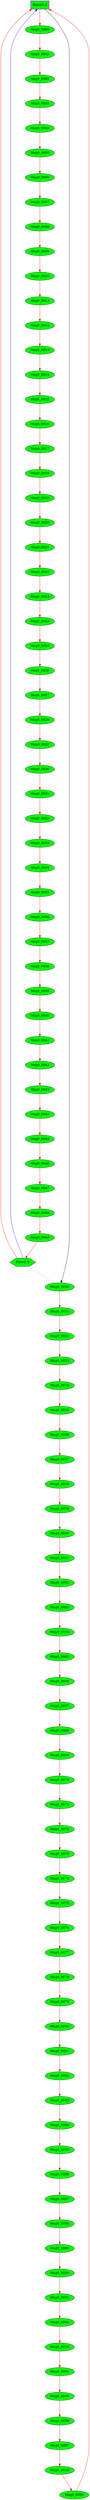 digraph G {
graph [root="Demo",rankdir   = TB, nodesep           = 0.6, mindist     = 1.0, ranksep = 1.0, overlap = false]
node [style     = "filled", fillcolor = "white", color = "black"]
Block0_0[cpu="0", flags="0x0010a107", type="block", tperiod="10000000", pattern="UNILAC100", patentry="true", patexit="true", beamproc="undefined", bpentry="false", bpexit="false", qlo="true", qhi="false", qil="false", shape     = "rectangle", fillcolor = "green", penwidth=2, color = "darkorange3", penwidth=2, color = "purple"];
Flow0_0[cpu="0", flags="0x00000104", type="flow", tvalid="0", vabs="false", prio="0", toffs="9900000", pattern="UNILAC100", patentry="false", patexit="false", beamproc="undefined", bpentry="false", bpexit="false", qty="1", shape     = "hexagon", fillcolor = "green"];
Msg0_0000[cpu="0", flags="0x00000102", type="tmsg", toffs="0", pattern="UNILAC100", patentry="false", patexit="false", beamproc="undefined", bpentry="false", bpexit="false", fid="1", gid="0", evtno="0", beamin="0", bpcstart="0", sid="0", bpid="0", reqnobeam="0", vacc="0", id="0x1000000000000000", par="0x0000000000000000", tef="0", shape     = "oval", fillcolor = "green"];
Msg0_0001[cpu="0", flags="0x00000102", type="tmsg", toffs="200000", pattern="UNILAC100", patentry="false", patexit="false", beamproc="undefined", bpentry="false", bpexit="false", fid="1", gid="0", evtno="1", beamin="0", bpcstart="0", sid="0", bpid="0", reqnobeam="0", vacc="0", id="0x1000001000000000", par="0x0000000000000001", tef="0", shape     = "oval", fillcolor = "green"];
Msg0_0002[cpu="0", flags="0x00000102", type="tmsg", toffs="400000", pattern="UNILAC100", patentry="false", patexit="false", beamproc="undefined", bpentry="false", bpexit="false", fid="1", gid="0", evtno="2", beamin="0", bpcstart="0", sid="0", bpid="0", reqnobeam="0", vacc="0", id="0x1000002000000000", par="0x0000000000000002", tef="0", shape     = "oval", fillcolor = "green"];
Msg0_0003[cpu="0", flags="0x00000102", type="tmsg", toffs="600000", pattern="UNILAC100", patentry="false", patexit="false", beamproc="undefined", bpentry="false", bpexit="false", fid="1", gid="0", evtno="3", beamin="0", bpcstart="0", sid="0", bpid="0", reqnobeam="0", vacc="0", id="0x1000003000000000", par="0x0000000000000003", tef="0", shape     = "oval", fillcolor = "green"];
Msg0_0004[cpu="0", flags="0x00000102", type="tmsg", toffs="800000", pattern="UNILAC100", patentry="false", patexit="false", beamproc="undefined", bpentry="false", bpexit="false", fid="1", gid="0", evtno="4", beamin="0", bpcstart="0", sid="0", bpid="0", reqnobeam="0", vacc="0", id="0x1000004000000000", par="0x0000000000000004", tef="0", shape     = "oval", fillcolor = "green"];
Msg0_0005[cpu="0", flags="0x00000102", type="tmsg", toffs="1000000", pattern="UNILAC100", patentry="false", patexit="false", beamproc="undefined", bpentry="false", bpexit="false", fid="1", gid="0", evtno="5", beamin="0", bpcstart="0", sid="0", bpid="0", reqnobeam="0", vacc="0", id="0x1000005000000000", par="0x0000000000000005", tef="0", shape     = "oval", fillcolor = "green"];
Msg0_0006[cpu="0", flags="0x00000102", type="tmsg", toffs="1200000", pattern="UNILAC100", patentry="false", patexit="false", beamproc="undefined", bpentry="false", bpexit="false", fid="1", gid="0", evtno="6", beamin="0", bpcstart="0", sid="0", bpid="0", reqnobeam="0", vacc="0", id="0x1000006000000000", par="0x0000000000000006", tef="0", shape     = "oval", fillcolor = "green"];
Msg0_0007[cpu="0", flags="0x00000102", type="tmsg", toffs="1400000", pattern="UNILAC100", patentry="false", patexit="false", beamproc="undefined", bpentry="false", bpexit="false", fid="1", gid="0", evtno="7", beamin="0", bpcstart="0", sid="0", bpid="0", reqnobeam="0", vacc="0", id="0x1000007000000000", par="0x0000000000000007", tef="0", shape     = "oval", fillcolor = "green"];
Msg0_0008[cpu="0", flags="0x00000102", type="tmsg", toffs="1600000", pattern="UNILAC100", patentry="false", patexit="false", beamproc="undefined", bpentry="false", bpexit="false", fid="1", gid="0", evtno="8", beamin="0", bpcstart="0", sid="0", bpid="0", reqnobeam="0", vacc="0", id="0x1000008000000000", par="0x0000000000000008", tef="0", shape     = "oval", fillcolor = "green"];
Msg0_0009[cpu="0", flags="0x00000102", type="tmsg", toffs="1800000", pattern="UNILAC100", patentry="false", patexit="false", beamproc="undefined", bpentry="false", bpexit="false", fid="1", gid="0", evtno="9", beamin="0", bpcstart="0", sid="0", bpid="0", reqnobeam="0", vacc="0", id="0x1000009000000000", par="0x0000000000000009", tef="0", shape     = "oval", fillcolor = "green"];
Msg0_0010[cpu="0", flags="0x00000102", type="tmsg", toffs="2000000", pattern="UNILAC100", patentry="false", patexit="false", beamproc="undefined", bpentry="false", bpexit="false", fid="1", gid="0", evtno="10", beamin="0", bpcstart="0", sid="0", bpid="0", reqnobeam="0", vacc="0", id="0x100000a000000000", par="0x000000000000000a", tef="0", shape     = "oval", fillcolor = "green"];
Msg0_0011[cpu="0", flags="0x00000102", type="tmsg", toffs="2200000", pattern="UNILAC100", patentry="false", patexit="false", beamproc="undefined", bpentry="false", bpexit="false", fid="1", gid="0", evtno="11", beamin="0", bpcstart="0", sid="0", bpid="0", reqnobeam="0", vacc="0", id="0x100000b000000000", par="0x000000000000000b", tef="0", shape     = "oval", fillcolor = "green"];
Msg0_0012[cpu="0", flags="0x00000102", type="tmsg", toffs="2400000", pattern="UNILAC100", patentry="false", patexit="false", beamproc="undefined", bpentry="false", bpexit="false", fid="1", gid="0", evtno="12", beamin="0", bpcstart="0", sid="0", bpid="0", reqnobeam="0", vacc="0", id="0x100000c000000000", par="0x000000000000000c", tef="0", shape     = "oval", fillcolor = "green"];
Msg0_0013[cpu="0", flags="0x00000102", type="tmsg", toffs="2600000", pattern="UNILAC100", patentry="false", patexit="false", beamproc="undefined", bpentry="false", bpexit="false", fid="1", gid="0", evtno="13", beamin="0", bpcstart="0", sid="0", bpid="0", reqnobeam="0", vacc="0", id="0x100000d000000000", par="0x000000000000000d", tef="0", shape     = "oval", fillcolor = "green"];
Msg0_0014[cpu="0", flags="0x00000102", type="tmsg", toffs="2800000", pattern="UNILAC100", patentry="false", patexit="false", beamproc="undefined", bpentry="false", bpexit="false", fid="1", gid="0", evtno="14", beamin="0", bpcstart="0", sid="0", bpid="0", reqnobeam="0", vacc="0", id="0x100000e000000000", par="0x000000000000000e", tef="0", shape     = "oval", fillcolor = "green"];
Msg0_0015[cpu="0", flags="0x00000102", type="tmsg", toffs="3000000", pattern="UNILAC100", patentry="false", patexit="false", beamproc="undefined", bpentry="false", bpexit="false", fid="1", gid="0", evtno="15", beamin="0", bpcstart="0", sid="0", bpid="0", reqnobeam="0", vacc="0", id="0x100000f000000000", par="0x000000000000000f", tef="0", shape     = "oval", fillcolor = "green"];
Msg0_0016[cpu="0", flags="0x00000102", type="tmsg", toffs="3200000", pattern="UNILAC100", patentry="false", patexit="false", beamproc="undefined", bpentry="false", bpexit="false", fid="1", gid="0", evtno="16", beamin="0", bpcstart="0", sid="0", bpid="0", reqnobeam="0", vacc="0", id="0x1000010000000000", par="0x0000000000000010", tef="0", shape     = "oval", fillcolor = "green"];
Msg0_0017[cpu="0", flags="0x00000102", type="tmsg", toffs="3400000", pattern="UNILAC100", patentry="false", patexit="false", beamproc="undefined", bpentry="false", bpexit="false", fid="1", gid="0", evtno="17", beamin="0", bpcstart="0", sid="0", bpid="0", reqnobeam="0", vacc="0", id="0x1000011000000000", par="0x0000000000000011", tef="0", shape     = "oval", fillcolor = "green"];
Msg0_0018[cpu="0", flags="0x00000102", type="tmsg", toffs="3600000", pattern="UNILAC100", patentry="false", patexit="false", beamproc="undefined", bpentry="false", bpexit="false", fid="1", gid="0", evtno="18", beamin="0", bpcstart="0", sid="0", bpid="0", reqnobeam="0", vacc="0", id="0x1000012000000000", par="0x0000000000000012", tef="0", shape     = "oval", fillcolor = "green"];
Msg0_0019[cpu="0", flags="0x00000102", type="tmsg", toffs="3800000", pattern="UNILAC100", patentry="false", patexit="false", beamproc="undefined", bpentry="false", bpexit="false", fid="1", gid="0", evtno="19", beamin="0", bpcstart="0", sid="0", bpid="0", reqnobeam="0", vacc="0", id="0x1000013000000000", par="0x0000000000000013", tef="0", shape     = "oval", fillcolor = "green"];
Msg0_0020[cpu="0", flags="0x00000102", type="tmsg", toffs="4000000", pattern="UNILAC100", patentry="false", patexit="false", beamproc="undefined", bpentry="false", bpexit="false", fid="1", gid="0", evtno="20", beamin="0", bpcstart="0", sid="0", bpid="0", reqnobeam="0", vacc="0", id="0x1000014000000000", par="0x0000000000000014", tef="0", shape     = "oval", fillcolor = "green"];
Msg0_0021[cpu="0", flags="0x00000102", type="tmsg", toffs="4200000", pattern="UNILAC100", patentry="false", patexit="false", beamproc="undefined", bpentry="false", bpexit="false", fid="1", gid="0", evtno="21", beamin="0", bpcstart="0", sid="0", bpid="0", reqnobeam="0", vacc="0", id="0x1000015000000000", par="0x0000000000000015", tef="0", shape     = "oval", fillcolor = "green"];
Msg0_0022[cpu="0", flags="0x00000102", type="tmsg", toffs="4400000", pattern="UNILAC100", patentry="false", patexit="false", beamproc="undefined", bpentry="false", bpexit="false", fid="1", gid="0", evtno="22", beamin="0", bpcstart="0", sid="0", bpid="0", reqnobeam="0", vacc="0", id="0x1000016000000000", par="0x0000000000000016", tef="0", shape     = "oval", fillcolor = "green"];
Msg0_0023[cpu="0", flags="0x00000102", type="tmsg", toffs="4600000", pattern="UNILAC100", patentry="false", patexit="false", beamproc="undefined", bpentry="false", bpexit="false", fid="1", gid="0", evtno="23", beamin="0", bpcstart="0", sid="0", bpid="0", reqnobeam="0", vacc="0", id="0x1000017000000000", par="0x0000000000000017", tef="0", shape     = "oval", fillcolor = "green"];
Msg0_0024[cpu="0", flags="0x00000102", type="tmsg", toffs="4800000", pattern="UNILAC100", patentry="false", patexit="false", beamproc="undefined", bpentry="false", bpexit="false", fid="1", gid="0", evtno="24", beamin="0", bpcstart="0", sid="0", bpid="0", reqnobeam="0", vacc="0", id="0x1000018000000000", par="0x0000000000000018", tef="0", shape     = "oval", fillcolor = "green"];
Msg0_0025[cpu="0", flags="0x00000102", type="tmsg", toffs="5000000", pattern="UNILAC100", patentry="false", patexit="false", beamproc="undefined", bpentry="false", bpexit="false", fid="1", gid="0", evtno="25", beamin="0", bpcstart="0", sid="0", bpid="0", reqnobeam="0", vacc="0", id="0x1000019000000000", par="0x0000000000000019", tef="0", shape     = "oval", fillcolor = "green"];
Msg0_0026[cpu="0", flags="0x00000102", type="tmsg", toffs="5200000", pattern="UNILAC100", patentry="false", patexit="false", beamproc="undefined", bpentry="false", bpexit="false", fid="1", gid="0", evtno="26", beamin="0", bpcstart="0", sid="0", bpid="0", reqnobeam="0", vacc="0", id="0x100001a000000000", par="0x000000000000001a", tef="0", shape     = "oval", fillcolor = "green"];
Msg0_0027[cpu="0", flags="0x00000102", type="tmsg", toffs="5400000", pattern="UNILAC100", patentry="false", patexit="false", beamproc="undefined", bpentry="false", bpexit="false", fid="1", gid="0", evtno="27", beamin="0", bpcstart="0", sid="0", bpid="0", reqnobeam="0", vacc="0", id="0x100001b000000000", par="0x000000000000001b", tef="0", shape     = "oval", fillcolor = "green"];
Msg0_0028[cpu="0", flags="0x00000102", type="tmsg", toffs="5600000", pattern="UNILAC100", patentry="false", patexit="false", beamproc="undefined", bpentry="false", bpexit="false", fid="1", gid="0", evtno="28", beamin="0", bpcstart="0", sid="0", bpid="0", reqnobeam="0", vacc="0", id="0x100001c000000000", par="0x000000000000001c", tef="0", shape     = "oval", fillcolor = "green"];
Msg0_0029[cpu="0", flags="0x00000102", type="tmsg", toffs="5800000", pattern="UNILAC100", patentry="false", patexit="false", beamproc="undefined", bpentry="false", bpexit="false", fid="1", gid="0", evtno="29", beamin="0", bpcstart="0", sid="0", bpid="0", reqnobeam="0", vacc="0", id="0x100001d000000000", par="0x000000000000001d", tef="0", shape     = "oval", fillcolor = "green"];
Msg0_0030[cpu="0", flags="0x00000102", type="tmsg", toffs="6000000", pattern="UNILAC100", patentry="false", patexit="false", beamproc="undefined", bpentry="false", bpexit="false", fid="1", gid="0", evtno="30", beamin="0", bpcstart="0", sid="0", bpid="0", reqnobeam="0", vacc="0", id="0x100001e000000000", par="0x000000000000001e", tef="0", shape     = "oval", fillcolor = "green"];
Msg0_0031[cpu="0", flags="0x00000102", type="tmsg", toffs="6200000", pattern="UNILAC100", patentry="false", patexit="false", beamproc="undefined", bpentry="false", bpexit="false", fid="1", gid="0", evtno="31", beamin="0", bpcstart="0", sid="0", bpid="0", reqnobeam="0", vacc="0", id="0x100001f000000000", par="0x000000000000001f", tef="0", shape     = "oval", fillcolor = "green"];
Msg0_0032[cpu="0", flags="0x00000102", type="tmsg", toffs="6400000", pattern="UNILAC100", patentry="false", patexit="false", beamproc="undefined", bpentry="false", bpexit="false", fid="1", gid="0", evtno="32", beamin="0", bpcstart="0", sid="0", bpid="0", reqnobeam="0", vacc="0", id="0x1000020000000000", par="0x0000000000000020", tef="0", shape     = "oval", fillcolor = "green"];
Msg0_0033[cpu="0", flags="0x00000102", type="tmsg", toffs="6600000", pattern="UNILAC100", patentry="false", patexit="false", beamproc="undefined", bpentry="false", bpexit="false", fid="1", gid="0", evtno="33", beamin="0", bpcstart="0", sid="0", bpid="0", reqnobeam="0", vacc="0", id="0x1000021000000000", par="0x0000000000000021", tef="0", shape     = "oval", fillcolor = "green"];
Msg0_0034[cpu="0", flags="0x00000102", type="tmsg", toffs="6800000", pattern="UNILAC100", patentry="false", patexit="false", beamproc="undefined", bpentry="false", bpexit="false", fid="1", gid="0", evtno="34", beamin="0", bpcstart="0", sid="0", bpid="0", reqnobeam="0", vacc="0", id="0x1000022000000000", par="0x0000000000000022", tef="0", shape     = "oval", fillcolor = "green"];
Msg0_0035[cpu="0", flags="0x00000102", type="tmsg", toffs="7000000", pattern="UNILAC100", patentry="false", patexit="false", beamproc="undefined", bpentry="false", bpexit="false", fid="1", gid="0", evtno="35", beamin="0", bpcstart="0", sid="0", bpid="0", reqnobeam="0", vacc="0", id="0x1000023000000000", par="0x0000000000000023", tef="0", shape     = "oval", fillcolor = "green"];
Msg0_0036[cpu="0", flags="0x00000102", type="tmsg", toffs="7200000", pattern="UNILAC100", patentry="false", patexit="false", beamproc="undefined", bpentry="false", bpexit="false", fid="1", gid="0", evtno="36", beamin="0", bpcstart="0", sid="0", bpid="0", reqnobeam="0", vacc="0", id="0x1000024000000000", par="0x0000000000000024", tef="0", shape     = "oval", fillcolor = "green"];
Msg0_0037[cpu="0", flags="0x00000102", type="tmsg", toffs="7400000", pattern="UNILAC100", patentry="false", patexit="false", beamproc="undefined", bpentry="false", bpexit="false", fid="1", gid="0", evtno="37", beamin="0", bpcstart="0", sid="0", bpid="0", reqnobeam="0", vacc="0", id="0x1000025000000000", par="0x0000000000000025", tef="0", shape     = "oval", fillcolor = "green"];
Msg0_0038[cpu="0", flags="0x00000102", type="tmsg", toffs="7600000", pattern="UNILAC100", patentry="false", patexit="false", beamproc="undefined", bpentry="false", bpexit="false", fid="1", gid="0", evtno="38", beamin="0", bpcstart="0", sid="0", bpid="0", reqnobeam="0", vacc="0", id="0x1000026000000000", par="0x0000000000000026", tef="0", shape     = "oval", fillcolor = "green"];
Msg0_0039[cpu="0", flags="0x00000102", type="tmsg", toffs="7800000", pattern="UNILAC100", patentry="false", patexit="false", beamproc="undefined", bpentry="false", bpexit="false", fid="1", gid="0", evtno="39", beamin="0", bpcstart="0", sid="0", bpid="0", reqnobeam="0", vacc="0", id="0x1000027000000000", par="0x0000000000000027", tef="0", shape     = "oval", fillcolor = "green"];
Msg0_0040[cpu="0", flags="0x00000102", type="tmsg", toffs="8000000", pattern="UNILAC100", patentry="false", patexit="false", beamproc="undefined", bpentry="false", bpexit="false", fid="1", gid="0", evtno="40", beamin="0", bpcstart="0", sid="0", bpid="0", reqnobeam="0", vacc="0", id="0x1000028000000000", par="0x0000000000000028", tef="0", shape     = "oval", fillcolor = "green"];
Msg0_0041[cpu="0", flags="0x00000102", type="tmsg", toffs="8200000", pattern="UNILAC100", patentry="false", patexit="false", beamproc="undefined", bpentry="false", bpexit="false", fid="1", gid="0", evtno="41", beamin="0", bpcstart="0", sid="0", bpid="0", reqnobeam="0", vacc="0", id="0x1000029000000000", par="0x0000000000000029", tef="0", shape     = "oval", fillcolor = "green"];
Msg0_0042[cpu="0", flags="0x00000102", type="tmsg", toffs="8400000", pattern="UNILAC100", patentry="false", patexit="false", beamproc="undefined", bpentry="false", bpexit="false", fid="1", gid="0", evtno="42", beamin="0", bpcstart="0", sid="0", bpid="0", reqnobeam="0", vacc="0", id="0x100002a000000000", par="0x000000000000002a", tef="0", shape     = "oval", fillcolor = "green"];
Msg0_0043[cpu="0", flags="0x00000102", type="tmsg", toffs="8600000", pattern="UNILAC100", patentry="false", patexit="false", beamproc="undefined", bpentry="false", bpexit="false", fid="1", gid="0", evtno="43", beamin="0", bpcstart="0", sid="0", bpid="0", reqnobeam="0", vacc="0", id="0x100002b000000000", par="0x000000000000002b", tef="0", shape     = "oval", fillcolor = "green"];
Msg0_0044[cpu="0", flags="0x00000102", type="tmsg", toffs="8800000", pattern="UNILAC100", patentry="false", patexit="false", beamproc="undefined", bpentry="false", bpexit="false", fid="1", gid="0", evtno="44", beamin="0", bpcstart="0", sid="0", bpid="0", reqnobeam="0", vacc="0", id="0x100002c000000000", par="0x000000000000002c", tef="0", shape     = "oval", fillcolor = "green"];
Msg0_0045[cpu="0", flags="0x00000102", type="tmsg", toffs="9000000", pattern="UNILAC100", patentry="false", patexit="false", beamproc="undefined", bpentry="false", bpexit="false", fid="1", gid="0", evtno="45", beamin="0", bpcstart="0", sid="0", bpid="0", reqnobeam="0", vacc="0", id="0x100002d000000000", par="0x000000000000002d", tef="0", shape     = "oval", fillcolor = "green"];
Msg0_0046[cpu="0", flags="0x00000102", type="tmsg", toffs="9200000", pattern="UNILAC100", patentry="false", patexit="false", beamproc="undefined", bpentry="false", bpexit="false", fid="1", gid="0", evtno="46", beamin="0", bpcstart="0", sid="0", bpid="0", reqnobeam="0", vacc="0", id="0x100002e000000000", par="0x000000000000002e", tef="0", shape     = "oval", fillcolor = "green"];
Msg0_0047[cpu="0", flags="0x00000102", type="tmsg", toffs="9400000", pattern="UNILAC100", patentry="false", patexit="false", beamproc="undefined", bpentry="false", bpexit="false", fid="1", gid="0", evtno="47", beamin="0", bpcstart="0", sid="0", bpid="0", reqnobeam="0", vacc="0", id="0x100002f000000000", par="0x000000000000002f", tef="0", shape     = "oval", fillcolor = "green"];
Msg0_0048[cpu="0", flags="0x00000102", type="tmsg", toffs="9600000", pattern="UNILAC100", patentry="false", patexit="false", beamproc="undefined", bpentry="false", bpexit="false", fid="1", gid="0", evtno="48", beamin="0", bpcstart="0", sid="0", bpid="0", reqnobeam="0", vacc="0", id="0x1000030000000000", par="0x0000000000000030", tef="0", shape     = "oval", fillcolor = "green"];
Msg0_0049[cpu="0", flags="0x00000102", type="tmsg", toffs="9800000", pattern="UNILAC100", patentry="false", patexit="false", beamproc="undefined", bpentry="false", bpexit="false", fid="1", gid="0", evtno="49", beamin="0", bpcstart="0", sid="0", bpid="0", reqnobeam="0", vacc="0", id="0x1000031000000000", par="0x0000000000000031", tef="0", shape     = "oval", fillcolor = "green"];
Msg0_0050[cpu="0", flags="0x00000102", type="tmsg", toffs="0", pattern="UNILAC100", patentry="false", patexit="false", beamproc="undefined", bpentry="false", bpexit="false", fid="1", gid="0", evtno="50", beamin="0", bpcstart="0", sid="0", bpid="0", reqnobeam="0", vacc="0", id="0x1000032000000000", par="0x0000000000000032", tef="0", shape     = "oval", fillcolor = "green"];
Msg0_0051[cpu="0", flags="0x00000102", type="tmsg", toffs="200000", pattern="UNILAC100", patentry="false", patexit="false", beamproc="undefined", bpentry="false", bpexit="false", fid="1", gid="0", evtno="51", beamin="0", bpcstart="0", sid="0", bpid="0", reqnobeam="0", vacc="0", id="0x1000033000000000", par="0x0000000000000033", tef="0", shape     = "oval", fillcolor = "green"];
Msg0_0052[cpu="0", flags="0x00000102", type="tmsg", toffs="400000", pattern="UNILAC100", patentry="false", patexit="false", beamproc="undefined", bpentry="false", bpexit="false", fid="1", gid="0", evtno="52", beamin="0", bpcstart="0", sid="0", bpid="0", reqnobeam="0", vacc="0", id="0x1000034000000000", par="0x0000000000000034", tef="0", shape     = "oval", fillcolor = "green"];
Msg0_0053[cpu="0", flags="0x00000102", type="tmsg", toffs="600000", pattern="UNILAC100", patentry="false", patexit="false", beamproc="undefined", bpentry="false", bpexit="false", fid="1", gid="0", evtno="53", beamin="0", bpcstart="0", sid="0", bpid="0", reqnobeam="0", vacc="0", id="0x1000035000000000", par="0x0000000000000035", tef="0", shape     = "oval", fillcolor = "green"];
Msg0_0054[cpu="0", flags="0x00000102", type="tmsg", toffs="800000", pattern="UNILAC100", patentry="false", patexit="false", beamproc="undefined", bpentry="false", bpexit="false", fid="1", gid="0", evtno="54", beamin="0", bpcstart="0", sid="0", bpid="0", reqnobeam="0", vacc="0", id="0x1000036000000000", par="0x0000000000000036", tef="0", shape     = "oval", fillcolor = "green"];
Msg0_0055[cpu="0", flags="0x00000102", type="tmsg", toffs="1000000", pattern="UNILAC100", patentry="false", patexit="false", beamproc="undefined", bpentry="false", bpexit="false", fid="1", gid="0", evtno="55", beamin="0", bpcstart="0", sid="0", bpid="0", reqnobeam="0", vacc="0", id="0x1000037000000000", par="0x0000000000000037", tef="0", shape     = "oval", fillcolor = "green"];
Msg0_0056[cpu="0", flags="0x00000102", type="tmsg", toffs="1200000", pattern="UNILAC100", patentry="false", patexit="false", beamproc="undefined", bpentry="false", bpexit="false", fid="1", gid="0", evtno="56", beamin="0", bpcstart="0", sid="0", bpid="0", reqnobeam="0", vacc="0", id="0x1000038000000000", par="0x0000000000000038", tef="0", shape     = "oval", fillcolor = "green"];
Msg0_0057[cpu="0", flags="0x00000102", type="tmsg", toffs="1400000", pattern="UNILAC100", patentry="false", patexit="false", beamproc="undefined", bpentry="false", bpexit="false", fid="1", gid="0", evtno="57", beamin="0", bpcstart="0", sid="0", bpid="0", reqnobeam="0", vacc="0", id="0x1000039000000000", par="0x0000000000000039", tef="0", shape     = "oval", fillcolor = "green"];
Msg0_0058[cpu="0", flags="0x00000102", type="tmsg", toffs="1600000", pattern="UNILAC100", patentry="false", patexit="false", beamproc="undefined", bpentry="false", bpexit="false", fid="1", gid="0", evtno="58", beamin="0", bpcstart="0", sid="0", bpid="0", reqnobeam="0", vacc="0", id="0x100003a000000000", par="0x000000000000003a", tef="0", shape     = "oval", fillcolor = "green"];
Msg0_0059[cpu="0", flags="0x00000102", type="tmsg", toffs="1800000", pattern="UNILAC100", patentry="false", patexit="false", beamproc="undefined", bpentry="false", bpexit="false", fid="1", gid="0", evtno="59", beamin="0", bpcstart="0", sid="0", bpid="0", reqnobeam="0", vacc="0", id="0x100003b000000000", par="0x000000000000003b", tef="0", shape     = "oval", fillcolor = "green"];
Msg0_0060[cpu="0", flags="0x00000102", type="tmsg", toffs="2000000", pattern="UNILAC100", patentry="false", patexit="false", beamproc="undefined", bpentry="false", bpexit="false", fid="1", gid="0", evtno="60", beamin="0", bpcstart="0", sid="0", bpid="0", reqnobeam="0", vacc="0", id="0x100003c000000000", par="0x000000000000003c", tef="0", shape     = "oval", fillcolor = "green"];
Msg0_0061[cpu="0", flags="0x00000102", type="tmsg", toffs="2200000", pattern="UNILAC100", patentry="false", patexit="false", beamproc="undefined", bpentry="false", bpexit="false", fid="1", gid="0", evtno="61", beamin="0", bpcstart="0", sid="0", bpid="0", reqnobeam="0", vacc="0", id="0x100003d000000000", par="0x000000000000003d", tef="0", shape     = "oval", fillcolor = "green"];
Msg0_0062[cpu="0", flags="0x00000102", type="tmsg", toffs="2400000", pattern="UNILAC100", patentry="false", patexit="false", beamproc="undefined", bpentry="false", bpexit="false", fid="1", gid="0", evtno="62", beamin="0", bpcstart="0", sid="0", bpid="0", reqnobeam="0", vacc="0", id="0x100003e000000000", par="0x000000000000003e", tef="0", shape     = "oval", fillcolor = "green"];
Msg0_0063[cpu="0", flags="0x00000102", type="tmsg", toffs="2600000", pattern="UNILAC100", patentry="false", patexit="false", beamproc="undefined", bpentry="false", bpexit="false", fid="1", gid="0", evtno="63", beamin="0", bpcstart="0", sid="0", bpid="0", reqnobeam="0", vacc="0", id="0x100003f000000000", par="0x000000000000003f", tef="0", shape     = "oval", fillcolor = "green"];
Msg0_0064[cpu="0", flags="0x00000102", type="tmsg", toffs="2800000", pattern="UNILAC100", patentry="false", patexit="false", beamproc="undefined", bpentry="false", bpexit="false", fid="1", gid="0", evtno="64", beamin="0", bpcstart="0", sid="0", bpid="0", reqnobeam="0", vacc="0", id="0x1000040000000000", par="0x0000000000000040", tef="0", shape     = "oval", fillcolor = "green"];
Msg0_0065[cpu="0", flags="0x00000102", type="tmsg", toffs="3000000", pattern="UNILAC100", patentry="false", patexit="false", beamproc="undefined", bpentry="false", bpexit="false", fid="1", gid="0", evtno="65", beamin="0", bpcstart="0", sid="0", bpid="0", reqnobeam="0", vacc="0", id="0x1000041000000000", par="0x0000000000000041", tef="0", shape     = "oval", fillcolor = "green"];
Msg0_0066[cpu="0", flags="0x00000102", type="tmsg", toffs="3200000", pattern="UNILAC100", patentry="false", patexit="false", beamproc="undefined", bpentry="false", bpexit="false", fid="1", gid="0", evtno="66", beamin="0", bpcstart="0", sid="0", bpid="0", reqnobeam="0", vacc="0", id="0x1000042000000000", par="0x0000000000000042", tef="0", shape     = "oval", fillcolor = "green"];
Msg0_0067[cpu="0", flags="0x00000102", type="tmsg", toffs="3400000", pattern="UNILAC100", patentry="false", patexit="false", beamproc="undefined", bpentry="false", bpexit="false", fid="1", gid="0", evtno="67", beamin="0", bpcstart="0", sid="0", bpid="0", reqnobeam="0", vacc="0", id="0x1000043000000000", par="0x0000000000000043", tef="0", shape     = "oval", fillcolor = "green"];
Msg0_0068[cpu="0", flags="0x00000102", type="tmsg", toffs="3600000", pattern="UNILAC100", patentry="false", patexit="false", beamproc="undefined", bpentry="false", bpexit="false", fid="1", gid="0", evtno="68", beamin="0", bpcstart="0", sid="0", bpid="0", reqnobeam="0", vacc="0", id="0x1000044000000000", par="0x0000000000000044", tef="0", shape     = "oval", fillcolor = "green"];
Msg0_0069[cpu="0", flags="0x00000102", type="tmsg", toffs="3800000", pattern="UNILAC100", patentry="false", patexit="false", beamproc="undefined", bpentry="false", bpexit="false", fid="1", gid="0", evtno="69", beamin="0", bpcstart="0", sid="0", bpid="0", reqnobeam="0", vacc="0", id="0x1000045000000000", par="0x0000000000000045", tef="0", shape     = "oval", fillcolor = "green"];
Msg0_0070[cpu="0", flags="0x00000102", type="tmsg", toffs="4000000", pattern="UNILAC100", patentry="false", patexit="false", beamproc="undefined", bpentry="false", bpexit="false", fid="1", gid="0", evtno="70", beamin="0", bpcstart="0", sid="0", bpid="0", reqnobeam="0", vacc="0", id="0x1000046000000000", par="0x0000000000000046", tef="0", shape     = "oval", fillcolor = "green"];
Msg0_0071[cpu="0", flags="0x00000102", type="tmsg", toffs="4200000", pattern="UNILAC100", patentry="false", patexit="false", beamproc="undefined", bpentry="false", bpexit="false", fid="1", gid="0", evtno="71", beamin="0", bpcstart="0", sid="0", bpid="0", reqnobeam="0", vacc="0", id="0x1000047000000000", par="0x0000000000000047", tef="0", shape     = "oval", fillcolor = "green"];
Msg0_0072[cpu="0", flags="0x00000102", type="tmsg", toffs="4400000", pattern="UNILAC100", patentry="false", patexit="false", beamproc="undefined", bpentry="false", bpexit="false", fid="1", gid="0", evtno="72", beamin="0", bpcstart="0", sid="0", bpid="0", reqnobeam="0", vacc="0", id="0x1000048000000000", par="0x0000000000000048", tef="0", shape     = "oval", fillcolor = "green"];
Msg0_0073[cpu="0", flags="0x00000102", type="tmsg", toffs="4600000", pattern="UNILAC100", patentry="false", patexit="false", beamproc="undefined", bpentry="false", bpexit="false", fid="1", gid="0", evtno="73", beamin="0", bpcstart="0", sid="0", bpid="0", reqnobeam="0", vacc="0", id="0x1000049000000000", par="0x0000000000000049", tef="0", shape     = "oval", fillcolor = "green"];
Msg0_0074[cpu="0", flags="0x00000102", type="tmsg", toffs="4800000", pattern="UNILAC100", patentry="false", patexit="false", beamproc="undefined", bpentry="false", bpexit="false", fid="1", gid="0", evtno="74", beamin="0", bpcstart="0", sid="0", bpid="0", reqnobeam="0", vacc="0", id="0x100004a000000000", par="0x000000000000004a", tef="0", shape     = "oval", fillcolor = "green"];
Msg0_0075[cpu="0", flags="0x00000102", type="tmsg", toffs="5000000", pattern="UNILAC100", patentry="false", patexit="false", beamproc="undefined", bpentry="false", bpexit="false", fid="1", gid="0", evtno="75", beamin="0", bpcstart="0", sid="0", bpid="0", reqnobeam="0", vacc="0", id="0x100004b000000000", par="0x000000000000004b", tef="0", shape     = "oval", fillcolor = "green"];
Msg0_0076[cpu="0", flags="0x00000102", type="tmsg", toffs="5200000", pattern="UNILAC100", patentry="false", patexit="false", beamproc="undefined", bpentry="false", bpexit="false", fid="1", gid="0", evtno="76", beamin="0", bpcstart="0", sid="0", bpid="0", reqnobeam="0", vacc="0", id="0x100004c000000000", par="0x000000000000004c", tef="0", shape     = "oval", fillcolor = "green"];
Msg0_0077[cpu="0", flags="0x00000102", type="tmsg", toffs="5400000", pattern="UNILAC100", patentry="false", patexit="false", beamproc="undefined", bpentry="false", bpexit="false", fid="1", gid="0", evtno="77", beamin="0", bpcstart="0", sid="0", bpid="0", reqnobeam="0", vacc="0", id="0x100004d000000000", par="0x000000000000004d", tef="0", shape     = "oval", fillcolor = "green"];
Msg0_0078[cpu="0", flags="0x00000102", type="tmsg", toffs="5600000", pattern="UNILAC100", patentry="false", patexit="false", beamproc="undefined", bpentry="false", bpexit="false", fid="1", gid="0", evtno="78", beamin="0", bpcstart="0", sid="0", bpid="0", reqnobeam="0", vacc="0", id="0x100004e000000000", par="0x000000000000004e", tef="0", shape     = "oval", fillcolor = "green"];
Msg0_0079[cpu="0", flags="0x00000102", type="tmsg", toffs="5800000", pattern="UNILAC100", patentry="false", patexit="false", beamproc="undefined", bpentry="false", bpexit="false", fid="1", gid="0", evtno="79", beamin="0", bpcstart="0", sid="0", bpid="0", reqnobeam="0", vacc="0", id="0x100004f000000000", par="0x000000000000004f", tef="0", shape     = "oval", fillcolor = "green"];
Msg0_0080[cpu="0", flags="0x00000102", type="tmsg", toffs="6000000", pattern="UNILAC100", patentry="false", patexit="false", beamproc="undefined", bpentry="false", bpexit="false", fid="1", gid="0", evtno="80", beamin="0", bpcstart="0", sid="0", bpid="0", reqnobeam="0", vacc="0", id="0x1000050000000000", par="0x0000000000000050", tef="0", shape     = "oval", fillcolor = "green"];
Msg0_0081[cpu="0", flags="0x00000102", type="tmsg", toffs="6200000", pattern="UNILAC100", patentry="false", patexit="false", beamproc="undefined", bpentry="false", bpexit="false", fid="1", gid="0", evtno="81", beamin="0", bpcstart="0", sid="0", bpid="0", reqnobeam="0", vacc="0", id="0x1000051000000000", par="0x0000000000000051", tef="0", shape     = "oval", fillcolor = "green"];
Msg0_0082[cpu="0", flags="0x00000102", type="tmsg", toffs="6400000", pattern="UNILAC100", patentry="false", patexit="false", beamproc="undefined", bpentry="false", bpexit="false", fid="1", gid="0", evtno="82", beamin="0", bpcstart="0", sid="0", bpid="0", reqnobeam="0", vacc="0", id="0x1000052000000000", par="0x0000000000000052", tef="0", shape     = "oval", fillcolor = "green"];
Msg0_0083[cpu="0", flags="0x00000102", type="tmsg", toffs="6600000", pattern="UNILAC100", patentry="false", patexit="false", beamproc="undefined", bpentry="false", bpexit="false", fid="1", gid="0", evtno="83", beamin="0", bpcstart="0", sid="0", bpid="0", reqnobeam="0", vacc="0", id="0x1000053000000000", par="0x0000000000000053", tef="0", shape     = "oval", fillcolor = "green"];
Msg0_0084[cpu="0", flags="0x00000102", type="tmsg", toffs="6800000", pattern="UNILAC100", patentry="false", patexit="false", beamproc="undefined", bpentry="false", bpexit="false", fid="1", gid="0", evtno="84", beamin="0", bpcstart="0", sid="0", bpid="0", reqnobeam="0", vacc="0", id="0x1000054000000000", par="0x0000000000000054", tef="0", shape     = "oval", fillcolor = "green"];
Msg0_0085[cpu="0", flags="0x00000102", type="tmsg", toffs="7000000", pattern="UNILAC100", patentry="false", patexit="false", beamproc="undefined", bpentry="false", bpexit="false", fid="1", gid="0", evtno="85", beamin="0", bpcstart="0", sid="0", bpid="0", reqnobeam="0", vacc="0", id="0x1000055000000000", par="0x0000000000000055", tef="0", shape     = "oval", fillcolor = "green"];
Msg0_0086[cpu="0", flags="0x00000102", type="tmsg", toffs="7200000", pattern="UNILAC100", patentry="false", patexit="false", beamproc="undefined", bpentry="false", bpexit="false", fid="1", gid="0", evtno="86", beamin="0", bpcstart="0", sid="0", bpid="0", reqnobeam="0", vacc="0", id="0x1000056000000000", par="0x0000000000000056", tef="0", shape     = "oval", fillcolor = "green"];
Msg0_0087[cpu="0", flags="0x00000102", type="tmsg", toffs="7400000", pattern="UNILAC100", patentry="false", patexit="false", beamproc="undefined", bpentry="false", bpexit="false", fid="1", gid="0", evtno="87", beamin="0", bpcstart="0", sid="0", bpid="0", reqnobeam="0", vacc="0", id="0x1000057000000000", par="0x0000000000000057", tef="0", shape     = "oval", fillcolor = "green"];
Msg0_0088[cpu="0", flags="0x00000102", type="tmsg", toffs="7600000", pattern="UNILAC100", patentry="false", patexit="false", beamproc="undefined", bpentry="false", bpexit="false", fid="1", gid="0", evtno="88", beamin="0", bpcstart="0", sid="0", bpid="0", reqnobeam="0", vacc="0", id="0x1000058000000000", par="0x0000000000000058", tef="0", shape     = "oval", fillcolor = "green"];
Msg0_0089[cpu="0", flags="0x00000102", type="tmsg", toffs="7800000", pattern="UNILAC100", patentry="false", patexit="false", beamproc="undefined", bpentry="false", bpexit="false", fid="1", gid="0", evtno="89", beamin="0", bpcstart="0", sid="0", bpid="0", reqnobeam="0", vacc="0", id="0x1000059000000000", par="0x0000000000000059", tef="0", shape     = "oval", fillcolor = "green"];
Msg0_0090[cpu="0", flags="0x00000102", type="tmsg", toffs="8000000", pattern="UNILAC100", patentry="false", patexit="false", beamproc="undefined", bpentry="false", bpexit="false", fid="1", gid="0", evtno="90", beamin="0", bpcstart="0", sid="0", bpid="0", reqnobeam="0", vacc="0", id="0x100005a000000000", par="0x000000000000005a", tef="0", shape     = "oval", fillcolor = "green"];
Msg0_0091[cpu="0", flags="0x00000102", type="tmsg", toffs="8200000", pattern="UNILAC100", patentry="false", patexit="false", beamproc="undefined", bpentry="false", bpexit="false", fid="1", gid="0", evtno="91", beamin="0", bpcstart="0", sid="0", bpid="0", reqnobeam="0", vacc="0", id="0x100005b000000000", par="0x000000000000005b", tef="0", shape     = "oval", fillcolor = "green"];
Msg0_0092[cpu="0", flags="0x00000102", type="tmsg", toffs="8400000", pattern="UNILAC100", patentry="false", patexit="false", beamproc="undefined", bpentry="false", bpexit="false", fid="1", gid="0", evtno="92", beamin="0", bpcstart="0", sid="0", bpid="0", reqnobeam="0", vacc="0", id="0x100005c000000000", par="0x000000000000005c", tef="0", shape     = "oval", fillcolor = "green"];
Msg0_0093[cpu="0", flags="0x00000102", type="tmsg", toffs="8600000", pattern="UNILAC100", patentry="false", patexit="false", beamproc="undefined", bpentry="false", bpexit="false", fid="1", gid="0", evtno="93", beamin="0", bpcstart="0", sid="0", bpid="0", reqnobeam="0", vacc="0", id="0x100005d000000000", par="0x000000000000005d", tef="0", shape     = "oval", fillcolor = "green"];
Msg0_0094[cpu="0", flags="0x00000102", type="tmsg", toffs="8800000", pattern="UNILAC100", patentry="false", patexit="false", beamproc="undefined", bpentry="false", bpexit="false", fid="1", gid="0", evtno="94", beamin="0", bpcstart="0", sid="0", bpid="0", reqnobeam="0", vacc="0", id="0x100005e000000000", par="0x000000000000005e", tef="0", shape     = "oval", fillcolor = "green"];
Msg0_0095[cpu="0", flags="0x00000102", type="tmsg", toffs="9000000", pattern="UNILAC100", patentry="false", patexit="false", beamproc="undefined", bpentry="false", bpexit="false", fid="1", gid="0", evtno="95", beamin="0", bpcstart="0", sid="0", bpid="0", reqnobeam="0", vacc="0", id="0x100005f000000000", par="0x000000000000005f", tef="0", shape     = "oval", fillcolor = "green"];
Msg0_0096[cpu="0", flags="0x00000102", type="tmsg", toffs="9200000", pattern="UNILAC100", patentry="false", patexit="false", beamproc="undefined", bpentry="false", bpexit="false", fid="1", gid="0", evtno="96", beamin="0", bpcstart="0", sid="0", bpid="0", reqnobeam="0", vacc="0", id="0x1000060000000000", par="0x0000000000000060", tef="0", shape     = "oval", fillcolor = "green"];
Msg0_0097[cpu="0", flags="0x00000102", type="tmsg", toffs="9400000", pattern="UNILAC100", patentry="false", patexit="false", beamproc="undefined", bpentry="false", bpexit="false", fid="1", gid="0", evtno="97", beamin="0", bpcstart="0", sid="0", bpid="0", reqnobeam="0", vacc="0", id="0x1000061000000000", par="0x0000000000000061", tef="0", shape     = "oval", fillcolor = "green"];
Msg0_0098[cpu="0", flags="0x00000102", type="tmsg", toffs="9600000", pattern="UNILAC100", patentry="false", patexit="false", beamproc="undefined", bpentry="false", bpexit="false", fid="1", gid="0", evtno="98", beamin="0", bpcstart="0", sid="0", bpid="0", reqnobeam="0", vacc="0", id="0x1000062000000000", par="0x0000000000000062", tef="0", shape     = "oval", fillcolor = "green"];
Msg0_0099[cpu="0", flags="0x00000102", type="tmsg", toffs="9800000", pattern="UNILAC100", patentry="false", patexit="false", beamproc="undefined", bpentry="false", bpexit="false", fid="1", gid="0", evtno="99", beamin="0", bpcstart="0", sid="0", bpid="0", reqnobeam="0", vacc="0", id="0x1000063000000000", par="0x0000000000000063", tef="0", shape     = "oval", fillcolor = "green"];
Msg0_0093->Msg0_0094 [type="defdst", color = "red"];
Msg0_0090->Msg0_0091 [type="defdst", color = "red"];
Msg0_0089->Msg0_0090 [type="defdst", color = "red"];
Msg0_0088->Msg0_0089 [type="defdst", color = "red"];
Msg0_0021->Msg0_0022 [type="defdst", color = "red"];
Msg0_0087->Msg0_0088 [type="defdst", color = "red"];
Msg0_0020->Msg0_0021 [type="defdst", color = "red"];
Msg0_0086->Msg0_0087 [type="defdst", color = "red"];
Msg0_0004->Msg0_0005 [type="defdst", color = "red"];
Flow0_0->Block0_0 [type="defdst", color = "red"];
Flow0_0->Block0_0 [type="target", color = "blue"];
Flow0_0->Msg0_0050 [type="flowdst", color = "pink"];
Msg0_0085->Msg0_0086 [type="defdst", color = "red"];
Msg0_0007->Msg0_0008 [type="defdst", color = "red"];
Msg0_0084->Msg0_0085 [type="defdst", color = "red"];
Msg0_0005->Msg0_0006 [type="defdst", color = "red"];
Msg0_0082->Msg0_0083 [type="defdst", color = "red"];
Msg0_0081->Msg0_0082 [type="defdst", color = "red"];
Msg0_0003->Msg0_0004 [type="defdst", color = "red"];
Msg0_0080->Msg0_0081 [type="defdst", color = "red"];
Msg0_0051->Msg0_0052 [type="defdst", color = "red"];
Msg0_0079->Msg0_0080 [type="defdst", color = "red"];
Msg0_0039->Msg0_0040 [type="defdst", color = "red"];
Msg0_0050->Msg0_0051 [type="defdst", color = "red"];
Msg0_0078->Msg0_0079 [type="defdst", color = "red"];
Msg0_0075->Msg0_0076 [type="defdst", color = "red"];
Msg0_0074->Msg0_0075 [type="defdst", color = "red"];
Msg0_0096->Msg0_0097 [type="defdst", color = "red"];
Msg0_0073->Msg0_0074 [type="defdst", color = "red"];
Msg0_0092->Msg0_0093 [type="defdst", color = "red"];
Msg0_0099->Block0_0 [type="defdst", color = "red"];
Msg0_0072->Msg0_0073 [type="defdst", color = "red"];
Msg0_0098->Msg0_0099 [type="defdst", color = "red"];
Msg0_0059->Msg0_0060 [type="defdst", color = "red"];
Msg0_0071->Msg0_0072 [type="defdst", color = "red"];
Msg0_0094->Msg0_0095 [type="defdst", color = "red"];
Msg0_0069->Msg0_0070 [type="defdst", color = "red"];
Msg0_0068->Msg0_0069 [type="defdst", color = "red"];
Msg0_0076->Msg0_0077 [type="defdst", color = "red"];
Msg0_0065->Msg0_0066 [type="defdst", color = "red"];
Msg0_0091->Msg0_0092 [type="defdst", color = "red"];
Msg0_0064->Msg0_0065 [type="defdst", color = "red"];
Msg0_0063->Msg0_0064 [type="defdst", color = "red"];
Msg0_0062->Msg0_0063 [type="defdst", color = "red"];
Msg0_0061->Msg0_0062 [type="defdst", color = "red"];
Msg0_0060->Msg0_0061 [type="defdst", color = "red"];
Msg0_0056->Msg0_0057 [type="defdst", color = "red"];
Msg0_0055->Msg0_0056 [type="defdst", color = "red"];
Msg0_0045->Msg0_0046 [type="defdst", color = "red"];
Msg0_0000->Msg0_0001 [type="defdst", color = "red"];
Msg0_0028->Msg0_0029 [type="defdst", color = "red"];
Msg0_0002->Msg0_0003 [type="defdst", color = "red"];
Msg0_0083->Msg0_0084 [type="defdst", color = "red"];
Msg0_0001->Msg0_0002 [type="defdst", color = "red"];
Msg0_0008->Msg0_0009 [type="defdst", color = "red"];
Msg0_0049->Flow0_0 [type="defdst", color = "red"];
Msg0_0038->Msg0_0039 [type="defdst", color = "red"];
Msg0_0053->Msg0_0054 [type="defdst", color = "red"];
Msg0_0016->Msg0_0017 [type="defdst", color = "red"];
Msg0_0014->Msg0_0015 [type="defdst", color = "red"];
Msg0_0006->Msg0_0007 [type="defdst", color = "red"];
Msg0_0027->Msg0_0028 [type="defdst", color = "red"];
Msg0_0048->Msg0_0049 [type="defdst", color = "red"];
Msg0_0017->Msg0_0018 [type="defdst", color = "red"];
Msg0_0047->Msg0_0048 [type="defdst", color = "red"];
Msg0_0066->Msg0_0067 [type="defdst", color = "red"];
Msg0_0058->Msg0_0059 [type="defdst", color = "red"];
Msg0_0070->Msg0_0071 [type="defdst", color = "red"];
Msg0_0044->Msg0_0045 [type="defdst", color = "red"];
Msg0_0009->Msg0_0010 [type="defdst", color = "red"];
Msg0_0067->Msg0_0068 [type="defdst", color = "red"];
Msg0_0077->Msg0_0078 [type="defdst", color = "red"];
Msg0_0010->Msg0_0011 [type="defdst", color = "red"];
Msg0_0011->Msg0_0012 [type="defdst", color = "red"];
Msg0_0012->Msg0_0013 [type="defdst", color = "red"];
Msg0_0013->Msg0_0014 [type="defdst", color = "red"];
Msg0_0015->Msg0_0016 [type="defdst", color = "red"];
Msg0_0022->Msg0_0023 [type="defdst", color = "red"];
Msg0_0034->Msg0_0035 [type="defdst", color = "red"];
Msg0_0023->Msg0_0024 [type="defdst", color = "red"];
Msg0_0030->Msg0_0031 [type="defdst", color = "red"];
Msg0_0024->Msg0_0025 [type="defdst", color = "red"];
Msg0_0025->Msg0_0026 [type="defdst", color = "red"];
Msg0_0041->Msg0_0042 [type="defdst", color = "red"];
Msg0_0026->Msg0_0027 [type="defdst", color = "red"];
Msg0_0046->Msg0_0047 [type="defdst", color = "red"];
Msg0_0033->Msg0_0034 [type="defdst", color = "red"];
Msg0_0037->Msg0_0038 [type="defdst", color = "red"];
Msg0_0052->Msg0_0053 [type="defdst", color = "red"];
Msg0_0029->Msg0_0030 [type="defdst", color = "red"];
Msg0_0031->Msg0_0032 [type="defdst", color = "red"];
Msg0_0032->Msg0_0033 [type="defdst", color = "red"];
Msg0_0035->Msg0_0036 [type="defdst", color = "red"];
Msg0_0036->Msg0_0037 [type="defdst", color = "red"];
Msg0_0018->Msg0_0019 [type="defdst", color = "red"];
Msg0_0019->Msg0_0020 [type="defdst", color = "red"];
Msg0_0057->Msg0_0058 [type="defdst", color = "red"];
Msg0_0054->Msg0_0055 [type="defdst", color = "red"];
Msg0_0040->Msg0_0041 [type="defdst", color = "red"];
Msg0_0042->Msg0_0043 [type="defdst", color = "red"];
Msg0_0043->Msg0_0044 [type="defdst", color = "red"];
Msg0_0095->Msg0_0096 [type="defdst", color = "red"];
Msg0_0097->Msg0_0098 [type="defdst", color = "red"];
Block0_0->Msg0_0000 [type="defdst", color = "red"];
Block0_0->Msg0_0050 [type="altdst", color = "black"];
}

